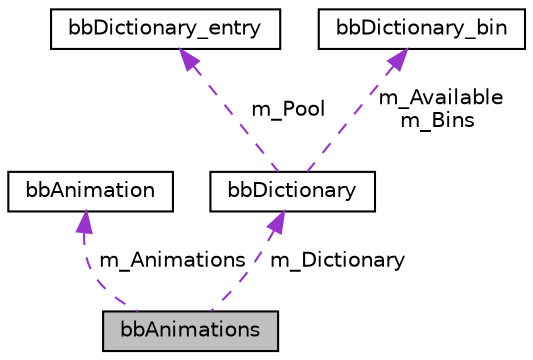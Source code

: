 digraph "bbAnimations"
{
 // LATEX_PDF_SIZE
  edge [fontname="Helvetica",fontsize="10",labelfontname="Helvetica",labelfontsize="10"];
  node [fontname="Helvetica",fontsize="10",shape=record];
  Node1 [label="bbAnimations",height=0.2,width=0.4,color="black", fillcolor="grey75", style="filled", fontcolor="black",tooltip=" "];
  Node2 -> Node1 [dir="back",color="darkorchid3",fontsize="10",style="dashed",label=" m_Animations" ,fontname="Helvetica"];
  Node2 [label="bbAnimation",height=0.2,width=0.4,color="black", fillcolor="white", style="filled",URL="$structbbAnimation.html",tooltip=" "];
  Node3 -> Node1 [dir="back",color="darkorchid3",fontsize="10",style="dashed",label=" m_Dictionary" ,fontname="Helvetica"];
  Node3 [label="bbDictionary",height=0.2,width=0.4,color="black", fillcolor="white", style="filled",URL="$structbbDictionary.html",tooltip=" "];
  Node4 -> Node3 [dir="back",color="darkorchid3",fontsize="10",style="dashed",label=" m_Pool" ,fontname="Helvetica"];
  Node4 [label="bbDictionary_entry",height=0.2,width=0.4,color="black", fillcolor="white", style="filled",URL="$structbbDictionary__entry.html",tooltip=" "];
  Node5 -> Node3 [dir="back",color="darkorchid3",fontsize="10",style="dashed",label=" m_Available\nm_Bins" ,fontname="Helvetica"];
  Node5 [label="bbDictionary_bin",height=0.2,width=0.4,color="black", fillcolor="white", style="filled",URL="$structbbDictionary__bin.html",tooltip=" "];
}
